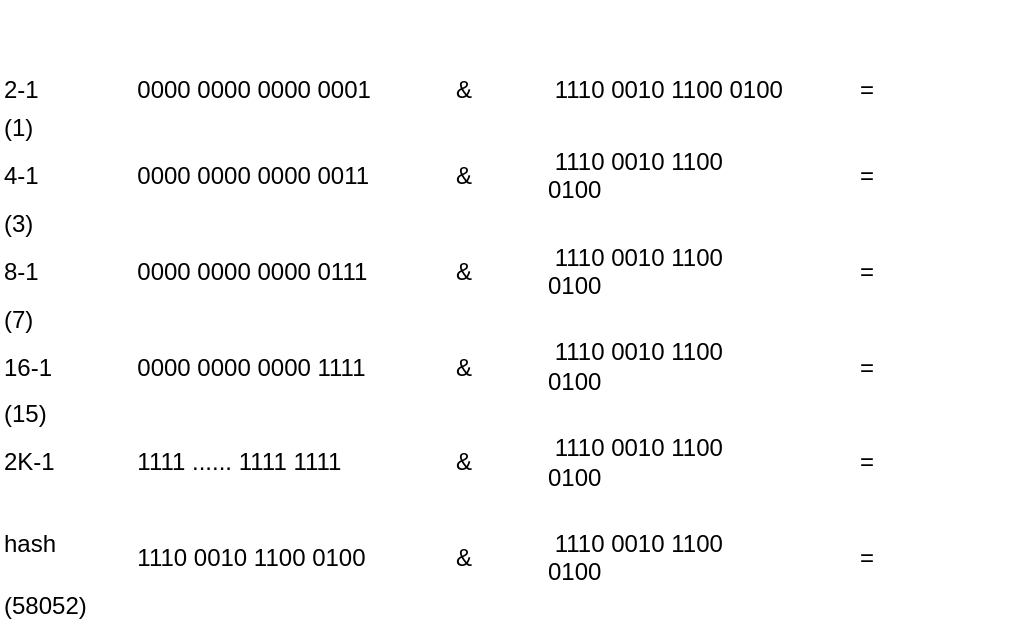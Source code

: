 <mxfile version="24.8.4">
  <diagram name="第 1 页" id="IETd3NWIWSgVyitJA47m">
    <mxGraphModel dx="827" dy="-554" grid="1" gridSize="10" guides="1" tooltips="1" connect="1" arrows="1" fold="1" page="1" pageScale="1" pageWidth="827" pageHeight="1169" math="0" shadow="0">
      <root>
        <mxCell id="0" />
        <mxCell id="1" parent="0" />
        <mxCell id="II0wpYj10S7bG-LFeVlt-4" value="&lt;br&gt;&lt;br&gt;&lt;table border=&quot;0&quot; cellpadding=&quot;0&quot; cellspacing=&quot;0&quot; width=&quot;477&quot; style=&quot;border-collapse:&lt;br/&gt; collapse;width:358pt&quot;&gt; &lt;colgroup&gt;&lt;col width=&quot;67&quot; style=&quot;mso-width-source:userset;mso-width-alt:2144;width:50pt&quot;&gt;&lt;/colgroup&gt; &lt;colgroup&gt;&lt;col width=&quot;156&quot; style=&quot;mso-width-source:userset;mso-width-alt:4992;width:117pt&quot;&gt;&lt;/colgroup&gt; &lt;colgroup&gt;&lt;col width=&quot;49&quot; style=&quot;mso-width-source:userset;mso-width-alt:1568;width:37pt&quot;&gt;&lt;/colgroup&gt; &lt;colgroup&gt;&lt;col width=&quot;156&quot; style=&quot;mso-width-source:userset;mso-width-alt:4992;width:117pt&quot;&gt;&lt;/colgroup&gt; &lt;colgroup&gt;&lt;col width=&quot;49&quot; style=&quot;mso-width-source:userset;mso-width-alt:1568;width:37pt&quot;&gt;&lt;/colgroup&gt; &lt;tbody&gt;&lt;tr height=&quot;19&quot; style=&quot;height:14.25pt&quot;&gt;  &lt;td height=&quot;19&quot; class=&quot;xl65&quot; width=&quot;67&quot; style=&quot;height:14.25pt;width:50pt&quot;&gt;2-1&lt;/td&gt;  &lt;td class=&quot;xl66&quot; width=&quot;156&quot; style=&quot;width:117pt&quot;&gt;0000 0000 0000 0001&lt;/td&gt;  &lt;td class=&quot;xl66&quot; width=&quot;49&quot; style=&quot;width:37pt&quot;&gt;&lt;span style=&quot;mso-spacerun:yes&quot;&gt;&amp;nbsp;&lt;/span&gt;&amp;amp;&lt;/td&gt;  &lt;td class=&quot;xl66&quot; width=&quot;156&quot; style=&quot;width:117pt&quot;&gt;&lt;span style=&quot;mso-spacerun:yes&quot;&gt;&amp;nbsp;&lt;/span&gt;1110 0010 1100 0100&lt;span style=&quot;mso-spacerun:yes&quot;&gt;&amp;nbsp;&lt;/span&gt;&lt;/td&gt;  &lt;td class=&quot;xl66&quot; width=&quot;49&quot; style=&quot;width:37pt&quot;&gt;=&lt;/td&gt; &lt;/tr&gt; &lt;tr height=&quot;19&quot; style=&quot;height:14.25pt&quot;&gt;  &lt;td height=&quot;19&quot; class=&quot;xl65&quot; style=&quot;height:14.25pt&quot;&gt;(1)&lt;/td&gt;  &lt;td class=&quot;xl66&quot;&gt;&lt;/td&gt;  &lt;td class=&quot;xl66&quot;&gt;&lt;/td&gt;  &lt;td class=&quot;xl66&quot;&gt;&lt;/td&gt;  &lt;td class=&quot;xl66&quot;&gt;&lt;/td&gt; &lt;/tr&gt; &lt;tr height=&quot;19&quot; style=&quot;height:14.25pt&quot;&gt;  &lt;td height=&quot;19&quot; class=&quot;xl65&quot; style=&quot;height:14.25pt&quot;&gt;4-1&lt;/td&gt;  &lt;td class=&quot;xl66&quot;&gt;0000 0000 0000 0011&lt;/td&gt;  &lt;td class=&quot;xl66&quot;&gt;&lt;span style=&quot;mso-spacerun:yes&quot;&gt;&amp;nbsp;&lt;/span&gt;&amp;amp;&lt;/td&gt;  &lt;td class=&quot;xl66&quot;&gt;&lt;span style=&quot;mso-spacerun:yes&quot;&gt;&amp;nbsp;&lt;/span&gt;1110 0010 1100&lt;br&gt;  0100&lt;span style=&quot;mso-spacerun:yes&quot;&gt;&amp;nbsp;&lt;/span&gt;&lt;/td&gt;  &lt;td class=&quot;xl66&quot;&gt;=&lt;/td&gt; &lt;/tr&gt; &lt;tr height=&quot;19&quot; style=&quot;height:14.25pt&quot;&gt;  &lt;td height=&quot;19&quot; class=&quot;xl65&quot; style=&quot;height:14.25pt&quot;&gt;(3)&lt;/td&gt;  &lt;td class=&quot;xl66&quot;&gt;&lt;/td&gt;  &lt;td class=&quot;xl66&quot;&gt;&lt;/td&gt;  &lt;td class=&quot;xl66&quot;&gt;&lt;/td&gt;  &lt;td class=&quot;xl66&quot;&gt;&lt;/td&gt; &lt;/tr&gt; &lt;tr height=&quot;19&quot; style=&quot;height:14.25pt&quot;&gt;  &lt;td height=&quot;19&quot; class=&quot;xl65&quot; style=&quot;height:14.25pt&quot;&gt;8-1&lt;/td&gt;  &lt;td class=&quot;xl66&quot;&gt;0000 0000 0000 0111&lt;/td&gt;  &lt;td class=&quot;xl66&quot;&gt;&lt;span style=&quot;mso-spacerun:yes&quot;&gt;&amp;nbsp;&lt;/span&gt;&amp;amp;&lt;/td&gt;  &lt;td class=&quot;xl66&quot;&gt;&lt;span style=&quot;mso-spacerun:yes&quot;&gt;&amp;nbsp;&lt;/span&gt;1110 0010 1100&lt;br&gt;  0100&lt;span style=&quot;mso-spacerun:yes&quot;&gt;&amp;nbsp;&lt;/span&gt;&lt;/td&gt;  &lt;td class=&quot;xl66&quot;&gt;=&lt;/td&gt; &lt;/tr&gt; &lt;tr height=&quot;19&quot; style=&quot;height:14.25pt&quot;&gt;  &lt;td height=&quot;19&quot; class=&quot;xl65&quot; style=&quot;height:14.25pt&quot;&gt;(7)&lt;/td&gt;  &lt;td class=&quot;xl66&quot;&gt;&lt;/td&gt;  &lt;td class=&quot;xl66&quot;&gt;&lt;/td&gt;  &lt;td class=&quot;xl66&quot;&gt;&lt;/td&gt;  &lt;td class=&quot;xl66&quot;&gt;&lt;/td&gt; &lt;/tr&gt; &lt;tr height=&quot;19&quot; style=&quot;height:14.25pt&quot;&gt;  &lt;td height=&quot;19&quot; class=&quot;xl65&quot; style=&quot;height:14.25pt&quot;&gt;16-1&lt;/td&gt;  &lt;td class=&quot;xl66&quot;&gt;0000 0000 0000 1111&lt;/td&gt;  &lt;td class=&quot;xl66&quot;&gt;&lt;span style=&quot;mso-spacerun:yes&quot;&gt;&amp;nbsp;&lt;/span&gt;&amp;amp;&lt;/td&gt;  &lt;td class=&quot;xl66&quot;&gt;&lt;span style=&quot;mso-spacerun:yes&quot;&gt;&amp;nbsp;&lt;/span&gt;1110 0010 1100&lt;br&gt;  0100&lt;span style=&quot;mso-spacerun:yes&quot;&gt;&amp;nbsp;&lt;/span&gt;&lt;/td&gt;  &lt;td class=&quot;xl66&quot;&gt;=&lt;/td&gt; &lt;/tr&gt; &lt;tr height=&quot;19&quot; style=&quot;height:14.25pt&quot;&gt;  &lt;td height=&quot;19&quot; class=&quot;xl65&quot; style=&quot;height:14.25pt&quot;&gt;(15)&lt;/td&gt;  &lt;td class=&quot;xl66&quot;&gt;&lt;/td&gt;  &lt;td class=&quot;xl66&quot;&gt;&lt;/td&gt;  &lt;td class=&quot;xl66&quot;&gt;&lt;/td&gt;  &lt;td class=&quot;xl66&quot;&gt;&lt;/td&gt; &lt;/tr&gt; &lt;tr height=&quot;19&quot; style=&quot;height:14.25pt&quot;&gt;  &lt;td height=&quot;19&quot; class=&quot;xl65&quot; style=&quot;height:14.25pt&quot;&gt;2K-1&lt;/td&gt;  &lt;td class=&quot;xl66&quot;&gt;1111 ...... 1111 1111&lt;/td&gt;  &lt;td class=&quot;xl66&quot;&gt;&lt;span style=&quot;mso-spacerun:yes&quot;&gt;&amp;nbsp;&lt;/span&gt;&amp;amp;&lt;/td&gt;  &lt;td class=&quot;xl66&quot;&gt;&lt;span style=&quot;mso-spacerun:yes&quot;&gt;&amp;nbsp;&lt;/span&gt;1110 0010 1100&lt;br&gt;  0100&lt;span style=&quot;mso-spacerun:yes&quot;&gt;&amp;nbsp;&lt;/span&gt;&lt;/td&gt;  &lt;td class=&quot;xl66&quot;&gt;=&lt;/td&gt; &lt;/tr&gt; &lt;tr height=&quot;19&quot; style=&quot;height:14.25pt&quot;&gt;  &lt;td height=&quot;19&quot; class=&quot;xl66&quot; style=&quot;height:14.25pt&quot;&gt;&lt;/td&gt;  &lt;td class=&quot;xl66&quot;&gt;&lt;/td&gt;  &lt;td class=&quot;xl66&quot;&gt;&lt;/td&gt;  &lt;td class=&quot;xl66&quot;&gt;&lt;/td&gt;  &lt;td class=&quot;xl66&quot;&gt;&lt;/td&gt; &lt;/tr&gt; &lt;tr height=&quot;19&quot; style=&quot;height:14.25pt&quot;&gt;  &lt;td height=&quot;19&quot; class=&quot;xl66&quot; style=&quot;height:14.25pt&quot;&gt;hash&lt;br&gt;&lt;br&gt;    &lt;/td&gt;  &lt;td class=&quot;xl66&quot;&gt;1110 0010 1100 0100&lt;/td&gt;  &lt;td class=&quot;xl66&quot;&gt;&lt;span style=&quot;mso-spacerun:yes&quot;&gt;&amp;nbsp;&lt;/span&gt;&amp;amp;&lt;/td&gt;  &lt;td class=&quot;xl66&quot;&gt;&lt;span style=&quot;mso-spacerun:yes&quot;&gt;&amp;nbsp;&lt;/span&gt;1110 0010 1100&lt;br&gt;  0100&lt;span style=&quot;mso-spacerun:yes&quot;&gt;&amp;nbsp;&lt;/span&gt;&lt;/td&gt;  &lt;td class=&quot;xl66&quot;&gt;=&lt;/td&gt; &lt;/tr&gt; &lt;tr height=&quot;19&quot; style=&quot;height:14.25pt&quot;&gt;  &lt;td height=&quot;19&quot; class=&quot;xl65&quot; style=&quot;height:14.25pt&quot;&gt;(58052)&lt;/td&gt;  &lt;td class=&quot;xl66&quot;&gt;&lt;/td&gt;  &lt;td class=&quot;xl66&quot;&gt;&lt;/td&gt;  &lt;td class=&quot;xl66&quot;&gt;&lt;/td&gt;  &lt;td class=&quot;xl66&quot;&gt;&lt;/td&gt; &lt;/tr&gt;&lt;/tbody&gt;&lt;/table&gt;" style="text;whiteSpace=wrap;html=1;" vertex="1" parent="1">
          <mxGeometry x="210" y="1780" width="510" height="180" as="geometry" />
        </mxCell>
      </root>
    </mxGraphModel>
  </diagram>
</mxfile>

